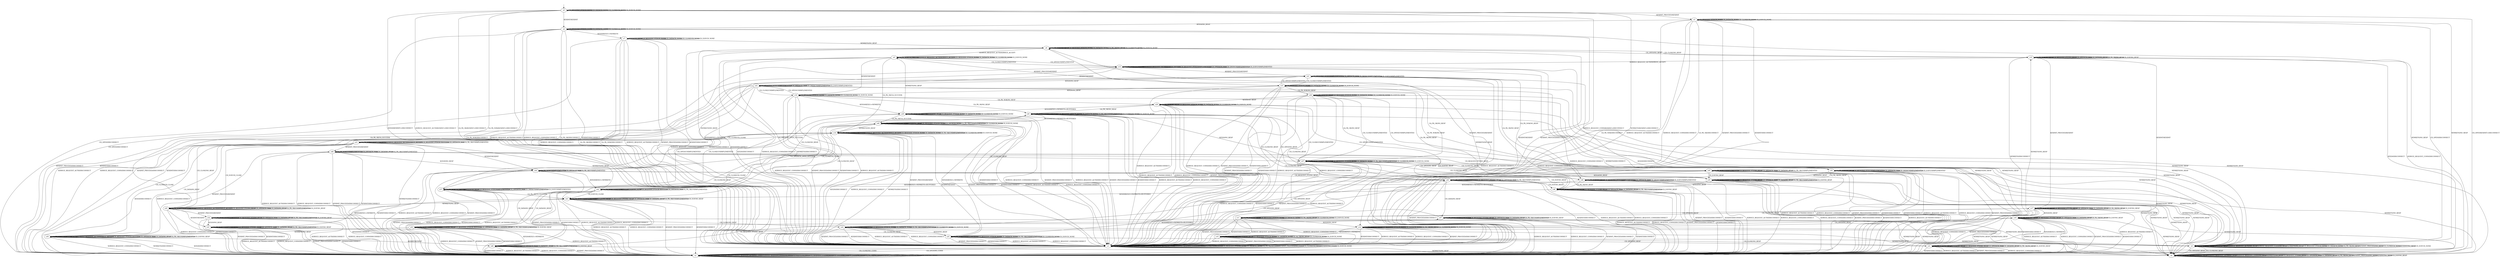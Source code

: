digraph h4 {
s0 [label="s0"];
s1 [label="s1"];
s2 [label="s2"];
s3 [label="s3"];
s4 [label="s4"];
s5 [label="s5"];
s6 [label="s6"];
s7 [label="s7"];
s8 [label="s8"];
s9 [label="s9"];
s10 [label="s10"];
s11 [label="s11"];
s12 [label="s12"];
s13 [label="s13"];
s14 [label="s14"];
s15 [label="s15"];
s16 [label="s16"];
s17 [label="s17"];
s18 [label="s18"];
s19 [label="s19"];
s20 [label="s20"];
s21 [label="s21"];
s22 [label="s22"];
s23 [label="s23"];
s24 [label="s24"];
s25 [label="s25"];
s26 [label="s26"];
s27 [label="s27"];
s28 [label="s28"];
s29 [label="s29"];
s30 [label="s30"];
s31 [label="s31"];
s32 [label="s32"];
s33 [label="s33"];
s34 [label="s34"];
s35 [label="s35"];
s36 [label="s36"];
s37 [label="s37"];
s38 [label="s38"];
s39 [label="s39"];
s40 [label="s40"];
s41 [label="s41"];
s42 [label="s42"];
s43 [label="s43"];
s44 [label="s44"];
s45 [label="s45"];
s46 [label="s46"];
s47 [label="s47"];
s48 [label="s48"];
s49 [label="s49"];
s0 -> s1 [label="UA_PK_NOK/KEXINIT+DISCONNECT"];
s0 -> s1 [label="KEX30/KEXINIT+DISCONNECT"];
s0 -> s1 [label="SERVICE_REQUEST_AUTH/KEXINIT+DISCONNECT"];
s0 -> s1 [label="SERVICE_REQUEST_CONN/KEXINIT+DISCONNECT"];
s0 -> s1 [label="NEWKEYS/KEXINIT+DISCONNECT"];
s0 -> s0 [label="CH_REQUEST_PTY/CH_NONE"];
s0 -> s2 [label="CH_OPEN/KEXINIT+DISCONNECT"];
s0 -> s0 [label="CH_DATA/CH_NONE"];
s0 -> s1 [label="UA_PK_OK/KEXINIT+DISCONNECT"];
s0 -> s3 [label="KEXINIT_PROCEED/KEXINIT"];
s0 -> s0 [label="CH_CLOSE/CH_NONE"];
s0 -> s4 [label="KEXINIT/KEXINIT"];
s0 -> s0 [label="CH_EOF/CH_NONE"];
s1 -> s1 [label="UA_PK_NOK/NO_CONN"];
s1 -> s1 [label="KEX30/NO_CONN"];
s1 -> s1 [label="SERVICE_REQUEST_AUTH/NO_CONN"];
s1 -> s1 [label="SERVICE_REQUEST_CONN/NO_CONN"];
s1 -> s1 [label="NEWKEYS/NO_CONN"];
s1 -> s1 [label="CH_REQUEST_PTY/CH_NONE"];
s1 -> s2 [label="CH_OPEN/NO_CONN"];
s1 -> s1 [label="CH_DATA/CH_NONE"];
s1 -> s1 [label="UA_PK_OK/NO_CONN"];
s1 -> s1 [label="KEXINIT_PROCEED/NO_CONN"];
s1 -> s1 [label="CH_CLOSE/CH_NONE"];
s1 -> s1 [label="KEXINIT/NO_CONN"];
s1 -> s1 [label="CH_EOF/CH_NONE"];
s2 -> s2 [label="UA_PK_NOK/NO_CONN"];
s2 -> s2 [label="KEX30/NO_CONN"];
s2 -> s2 [label="SERVICE_REQUEST_AUTH/NO_CONN"];
s2 -> s2 [label="SERVICE_REQUEST_CONN/NO_CONN"];
s2 -> s2 [label="NEWKEYS/NO_CONN"];
s2 -> s2 [label="CH_REQUEST_PTY/NO_CONN"];
s2 -> s2 [label="CH_OPEN/CH_MAX"];
s2 -> s2 [label="CH_DATA/NO_CONN"];
s2 -> s2 [label="UA_PK_OK/NO_CONN"];
s2 -> s2 [label="KEXINIT_PROCEED/NO_CONN"];
s2 -> s1 [label="CH_CLOSE/NO_CONN"];
s2 -> s2 [label="KEXINIT/NO_CONN"];
s2 -> s2 [label="CH_EOF/NO_CONN"];
s3 -> s1 [label="UA_PK_NOK/DISCONNECT"];
s3 -> s4 [label="KEX30/NO_RESP"];
s3 -> s1 [label="SERVICE_REQUEST_AUTH/DISCONNECT"];
s3 -> s1 [label="SERVICE_REQUEST_CONN/DISCONNECT"];
s3 -> s5 [label="NEWKEYS/NO_RESP"];
s3 -> s3 [label="CH_REQUEST_PTY/CH_NONE"];
s3 -> s2 [label="CH_OPEN/DISCONNECT"];
s3 -> s3 [label="CH_DATA/CH_NONE"];
s3 -> s1 [label="UA_PK_OK/DISCONNECT"];
s3 -> s1 [label="KEXINIT_PROCEED/DISCONNECT"];
s3 -> s3 [label="CH_CLOSE/CH_NONE"];
s3 -> s1 [label="KEXINIT/DISCONNECT"];
s3 -> s3 [label="CH_EOF/CH_NONE"];
s4 -> s1 [label="UA_PK_NOK/DISCONNECT"];
s4 -> s7 [label="KEX30/KEX31+NEWKEYS"];
s4 -> s1 [label="SERVICE_REQUEST_AUTH/DISCONNECT"];
s4 -> s1 [label="SERVICE_REQUEST_CONN/DISCONNECT"];
s4 -> s5 [label="NEWKEYS/NO_RESP"];
s4 -> s4 [label="CH_REQUEST_PTY/CH_NONE"];
s4 -> s2 [label="CH_OPEN/DISCONNECT"];
s4 -> s4 [label="CH_DATA/CH_NONE"];
s4 -> s1 [label="UA_PK_OK/DISCONNECT"];
s4 -> s1 [label="KEXINIT_PROCEED/DISCONNECT"];
s4 -> s4 [label="CH_CLOSE/CH_NONE"];
s4 -> s1 [label="KEXINIT/DISCONNECT"];
s4 -> s4 [label="CH_EOF/CH_NONE"];
s5 -> s5 [label="UA_PK_NOK/NO_RESP"];
s5 -> s5 [label="KEX30/NO_RESP"];
s5 -> s5 [label="SERVICE_REQUEST_AUTH/NO_RESP"];
s5 -> s5 [label="SERVICE_REQUEST_CONN/NO_RESP"];
s5 -> s5 [label="NEWKEYS/NO_RESP"];
s5 -> s5 [label="CH_REQUEST_PTY/CH_NONE"];
s5 -> s6 [label="CH_OPEN/NO_RESP"];
s5 -> s5 [label="CH_DATA/CH_NONE"];
s5 -> s5 [label="UA_PK_OK/NO_RESP"];
s5 -> s5 [label="KEXINIT_PROCEED/NO_RESP"];
s5 -> s5 [label="CH_CLOSE/CH_NONE"];
s5 -> s5 [label="KEXINIT/NO_RESP"];
s5 -> s5 [label="CH_EOF/CH_NONE"];
s6 -> s6 [label="UA_PK_NOK/NO_RESP"];
s6 -> s6 [label="KEX30/NO_RESP"];
s6 -> s6 [label="SERVICE_REQUEST_AUTH/NO_RESP"];
s6 -> s6 [label="SERVICE_REQUEST_CONN/NO_RESP"];
s6 -> s6 [label="NEWKEYS/NO_RESP"];
s6 -> s6 [label="CH_REQUEST_PTY/NO_RESP"];
s6 -> s6 [label="CH_OPEN/CH_MAX"];
s6 -> s6 [label="CH_DATA/NO_RESP"];
s6 -> s6 [label="UA_PK_OK/NO_RESP"];
s6 -> s6 [label="KEXINIT_PROCEED/NO_RESP"];
s6 -> s5 [label="CH_CLOSE/NO_RESP"];
s6 -> s6 [label="KEXINIT/NO_RESP"];
s6 -> s6 [label="CH_EOF/NO_RESP"];
s7 -> s1 [label="UA_PK_NOK/DISCONNECT"];
s7 -> s7 [label="KEX30/NO_RESP"];
s7 -> s1 [label="SERVICE_REQUEST_AUTH/DISCONNECT"];
s7 -> s1 [label="SERVICE_REQUEST_CONN/DISCONNECT"];
s7 -> s8 [label="NEWKEYS/NO_RESP"];
s7 -> s7 [label="CH_REQUEST_PTY/CH_NONE"];
s7 -> s2 [label="CH_OPEN/DISCONNECT"];
s7 -> s7 [label="CH_DATA/CH_NONE"];
s7 -> s1 [label="UA_PK_OK/DISCONNECT"];
s7 -> s1 [label="KEXINIT_PROCEED/DISCONNECT"];
s7 -> s7 [label="CH_CLOSE/CH_NONE"];
s7 -> s1 [label="KEXINIT/DISCONNECT"];
s7 -> s7 [label="CH_EOF/CH_NONE"];
s8 -> s8 [label="UA_PK_NOK/NO_RESP"];
s8 -> s1 [label="KEX30/DISCONNECT"];
s8 -> s9 [label="SERVICE_REQUEST_AUTH/SERVICE_ACCEPT"];
s8 -> s1 [label="SERVICE_REQUEST_CONN/DISCONNECT"];
s8 -> s1 [label="NEWKEYS/DISCONNECT"];
s8 -> s8 [label="CH_REQUEST_PTY/CH_NONE"];
s8 -> s10 [label="CH_OPEN/NO_RESP"];
s8 -> s8 [label="CH_DATA/CH_NONE"];
s8 -> s8 [label="UA_PK_OK/NO_RESP"];
s8 -> s11 [label="KEXINIT_PROCEED/KEXINIT"];
s8 -> s8 [label="CH_CLOSE/CH_NONE"];
s8 -> s12 [label="KEXINIT/KEXINIT"];
s8 -> s8 [label="CH_EOF/CH_NONE"];
s9 -> s9 [label="UA_PK_NOK/UA_FAILURE"];
s9 -> s1 [label="KEX30/DISCONNECT"];
s9 -> s9 [label="SERVICE_REQUEST_AUTH/SERVICE_ACCEPT"];
s9 -> s1 [label="SERVICE_REQUEST_CONN/DISCONNECT"];
s9 -> s1 [label="NEWKEYS/DISCONNECT"];
s9 -> s9 [label="CH_REQUEST_PTY/CH_NONE"];
s9 -> s13 [label="CH_OPEN/UNIMPLEMENTED"];
s9 -> s9 [label="CH_DATA/CH_NONE"];
s9 -> s14 [label="UA_PK_OK/UA_SUCCESS"];
s9 -> s15 [label="KEXINIT_PROCEED/KEXINIT"];
s9 -> s9 [label="CH_CLOSE/CH_NONE"];
s9 -> s16 [label="KEXINIT/KEXINIT"];
s9 -> s9 [label="CH_EOF/CH_NONE"];
s10 -> s10 [label="UA_PK_NOK/NO_RESP"];
s10 -> s2 [label="KEX30/DISCONNECT"];
s10 -> s13 [label="SERVICE_REQUEST_AUTH/SERVICE_ACCEPT"];
s10 -> s2 [label="SERVICE_REQUEST_CONN/DISCONNECT"];
s10 -> s2 [label="NEWKEYS/DISCONNECT"];
s10 -> s10 [label="CH_REQUEST_PTY/NO_RESP"];
s10 -> s10 [label="CH_OPEN/CH_MAX"];
s10 -> s10 [label="CH_DATA/NO_RESP"];
s10 -> s10 [label="UA_PK_OK/NO_RESP"];
s10 -> s17 [label="KEXINIT_PROCEED/KEXINIT"];
s10 -> s8 [label="CH_CLOSE/NO_RESP"];
s10 -> s18 [label="KEXINIT/KEXINIT"];
s10 -> s10 [label="CH_EOF/NO_RESP"];
s11 -> s11 [label="UA_PK_NOK/NO_RESP"];
s11 -> s12 [label="KEX30/NO_RESP"];
s11 -> s1 [label="SERVICE_REQUEST_AUTH/DISCONNECT"];
s11 -> s1 [label="SERVICE_REQUEST_CONN/DISCONNECT"];
s11 -> s5 [label="NEWKEYS/NO_RESP"];
s11 -> s11 [label="CH_REQUEST_PTY/CH_NONE"];
s11 -> s17 [label="CH_OPEN/NO_RESP"];
s11 -> s11 [label="CH_DATA/CH_NONE"];
s11 -> s11 [label="UA_PK_OK/NO_RESP"];
s11 -> s1 [label="KEXINIT_PROCEED/DISCONNECT"];
s11 -> s11 [label="CH_CLOSE/CH_NONE"];
s11 -> s1 [label="KEXINIT/DISCONNECT"];
s11 -> s11 [label="CH_EOF/CH_NONE"];
s12 -> s12 [label="UA_PK_NOK/NO_RESP"];
s12 -> s19 [label="KEX30/KEX31+NEWKEYS"];
s12 -> s1 [label="SERVICE_REQUEST_AUTH/DISCONNECT"];
s12 -> s1 [label="SERVICE_REQUEST_CONN/DISCONNECT"];
s12 -> s5 [label="NEWKEYS/NO_RESP"];
s12 -> s12 [label="CH_REQUEST_PTY/CH_NONE"];
s12 -> s18 [label="CH_OPEN/NO_RESP"];
s12 -> s12 [label="CH_DATA/CH_NONE"];
s12 -> s12 [label="UA_PK_OK/NO_RESP"];
s12 -> s1 [label="KEXINIT_PROCEED/DISCONNECT"];
s12 -> s12 [label="CH_CLOSE/CH_NONE"];
s12 -> s1 [label="KEXINIT/DISCONNECT"];
s12 -> s12 [label="CH_EOF/CH_NONE"];
s13 -> s13 [label="UA_PK_NOK/UA_FAILURE"];
s13 -> s2 [label="KEX30/DISCONNECT"];
s13 -> s13 [label="SERVICE_REQUEST_AUTH/SERVICE_ACCEPT"];
s13 -> s2 [label="SERVICE_REQUEST_CONN/DISCONNECT"];
s13 -> s2 [label="NEWKEYS/DISCONNECT"];
s13 -> s13 [label="CH_REQUEST_PTY/UNIMPLEMENTED"];
s13 -> s13 [label="CH_OPEN/CH_MAX"];
s13 -> s13 [label="CH_DATA/UNIMPLEMENTED"];
s13 -> s20 [label="UA_PK_OK/UA_SUCCESS"];
s13 -> s21 [label="KEXINIT_PROCEED/KEXINIT"];
s13 -> s9 [label="CH_CLOSE/UNIMPLEMENTED"];
s13 -> s22 [label="KEXINIT/KEXINIT"];
s13 -> s13 [label="CH_EOF/UNIMPLEMENTED"];
s14 -> s14 [label="UA_PK_NOK/UNIMPLEMENTED"];
s14 -> s1 [label="KEX30/DISCONNECT"];
s14 -> s14 [label="SERVICE_REQUEST_AUTH/SERVICE_ACCEPT"];
s14 -> s1 [label="SERVICE_REQUEST_CONN/DISCONNECT"];
s14 -> s1 [label="NEWKEYS/DISCONNECT"];
s14 -> s14 [label="CH_REQUEST_PTY/CH_NONE"];
s14 -> s23 [label="CH_OPEN/CH_OPEN_SUCCESS"];
s14 -> s14 [label="CH_DATA/CH_NONE"];
s14 -> s14 [label="UA_PK_OK/UNIMPLEMENTED"];
s14 -> s24 [label="KEXINIT_PROCEED/KEXINIT"];
s14 -> s14 [label="CH_CLOSE/CH_NONE"];
s14 -> s25 [label="KEXINIT/KEXINIT"];
s14 -> s14 [label="CH_EOF/CH_NONE"];
s15 -> s26 [label="UA_PK_NOK/NO_RESP"];
s15 -> s16 [label="KEX30/NO_RESP"];
s15 -> s1 [label="SERVICE_REQUEST_AUTH/DISCONNECT"];
s15 -> s1 [label="SERVICE_REQUEST_CONN/DISCONNECT"];
s15 -> s5 [label="NEWKEYS/NO_RESP"];
s15 -> s15 [label="CH_REQUEST_PTY/CH_NONE"];
s15 -> s21 [label="CH_OPEN/UNIMPLEMENTED"];
s15 -> s15 [label="CH_DATA/CH_NONE"];
s15 -> s27 [label="UA_PK_OK/NO_RESP"];
s15 -> s1 [label="KEXINIT_PROCEED/DISCONNECT"];
s15 -> s15 [label="CH_CLOSE/CH_NONE"];
s15 -> s1 [label="KEXINIT/DISCONNECT"];
s15 -> s15 [label="CH_EOF/CH_NONE"];
s16 -> s28 [label="UA_PK_NOK/NO_RESP"];
s16 -> s29 [label="KEX30/KEX31+NEWKEYS"];
s16 -> s1 [label="SERVICE_REQUEST_AUTH/DISCONNECT"];
s16 -> s1 [label="SERVICE_REQUEST_CONN/DISCONNECT"];
s16 -> s5 [label="NEWKEYS/NO_RESP"];
s16 -> s16 [label="CH_REQUEST_PTY/CH_NONE"];
s16 -> s22 [label="CH_OPEN/UNIMPLEMENTED"];
s16 -> s16 [label="CH_DATA/CH_NONE"];
s16 -> s30 [label="UA_PK_OK/NO_RESP"];
s16 -> s1 [label="KEXINIT_PROCEED/DISCONNECT"];
s16 -> s16 [label="CH_CLOSE/CH_NONE"];
s16 -> s1 [label="KEXINIT/DISCONNECT"];
s16 -> s16 [label="CH_EOF/CH_NONE"];
s17 -> s17 [label="UA_PK_NOK/NO_RESP"];
s17 -> s18 [label="KEX30/NO_RESP"];
s17 -> s2 [label="SERVICE_REQUEST_AUTH/DISCONNECT"];
s17 -> s2 [label="SERVICE_REQUEST_CONN/DISCONNECT"];
s17 -> s6 [label="NEWKEYS/NO_RESP"];
s17 -> s17 [label="CH_REQUEST_PTY/NO_RESP"];
s17 -> s17 [label="CH_OPEN/CH_MAX"];
s17 -> s17 [label="CH_DATA/NO_RESP"];
s17 -> s17 [label="UA_PK_OK/NO_RESP"];
s17 -> s2 [label="KEXINIT_PROCEED/DISCONNECT"];
s17 -> s11 [label="CH_CLOSE/NO_RESP"];
s17 -> s2 [label="KEXINIT/DISCONNECT"];
s17 -> s17 [label="CH_EOF/NO_RESP"];
s18 -> s18 [label="UA_PK_NOK/NO_RESP"];
s18 -> s31 [label="KEX30/KEX31+NEWKEYS"];
s18 -> s2 [label="SERVICE_REQUEST_AUTH/DISCONNECT"];
s18 -> s2 [label="SERVICE_REQUEST_CONN/DISCONNECT"];
s18 -> s6 [label="NEWKEYS/NO_RESP"];
s18 -> s18 [label="CH_REQUEST_PTY/NO_RESP"];
s18 -> s18 [label="CH_OPEN/CH_MAX"];
s18 -> s18 [label="CH_DATA/NO_RESP"];
s18 -> s18 [label="UA_PK_OK/NO_RESP"];
s18 -> s2 [label="KEXINIT_PROCEED/DISCONNECT"];
s18 -> s12 [label="CH_CLOSE/NO_RESP"];
s18 -> s2 [label="KEXINIT/DISCONNECT"];
s18 -> s18 [label="CH_EOF/NO_RESP"];
s19 -> s19 [label="UA_PK_NOK/NO_RESP"];
s19 -> s19 [label="KEX30/NO_RESP"];
s19 -> s1 [label="SERVICE_REQUEST_AUTH/DISCONNECT"];
s19 -> s1 [label="SERVICE_REQUEST_CONN/DISCONNECT"];
s19 -> s8 [label="NEWKEYS/NO_RESP"];
s19 -> s19 [label="CH_REQUEST_PTY/CH_NONE"];
s19 -> s31 [label="CH_OPEN/NO_RESP"];
s19 -> s19 [label="CH_DATA/CH_NONE"];
s19 -> s19 [label="UA_PK_OK/NO_RESP"];
s19 -> s1 [label="KEXINIT_PROCEED/DISCONNECT"];
s19 -> s19 [label="CH_CLOSE/CH_NONE"];
s19 -> s1 [label="KEXINIT/DISCONNECT"];
s19 -> s19 [label="CH_EOF/CH_NONE"];
s20 -> s20 [label="UA_PK_NOK/UNIMPLEMENTED"];
s20 -> s2 [label="KEX30/DISCONNECT"];
s20 -> s20 [label="SERVICE_REQUEST_AUTH/SERVICE_ACCEPT"];
s20 -> s2 [label="SERVICE_REQUEST_CONN/DISCONNECT"];
s20 -> s2 [label="NEWKEYS/DISCONNECT"];
s20 -> s20 [label="CH_REQUEST_PTY/NO_RESP"];
s20 -> s20 [label="CH_OPEN/CH_MAX"];
s20 -> s20 [label="CH_DATA/NO_RESP"];
s20 -> s20 [label="UA_PK_OK/UNIMPLEMENTED"];
s20 -> s32 [label="KEXINIT_PROCEED/KEXINIT"];
s20 -> s14 [label="CH_CLOSE/NO_RESP"];
s20 -> s33 [label="KEXINIT/KEXINIT"];
s20 -> s20 [label="CH_EOF/NO_RESP"];
s21 -> s34 [label="UA_PK_NOK/NO_RESP"];
s21 -> s22 [label="KEX30/NO_RESP"];
s21 -> s2 [label="SERVICE_REQUEST_AUTH/DISCONNECT"];
s21 -> s2 [label="SERVICE_REQUEST_CONN/DISCONNECT"];
s21 -> s6 [label="NEWKEYS/NO_RESP"];
s21 -> s21 [label="CH_REQUEST_PTY/UNIMPLEMENTED"];
s21 -> s21 [label="CH_OPEN/CH_MAX"];
s21 -> s21 [label="CH_DATA/UNIMPLEMENTED"];
s21 -> s35 [label="UA_PK_OK/NO_RESP"];
s21 -> s2 [label="KEXINIT_PROCEED/DISCONNECT"];
s21 -> s15 [label="CH_CLOSE/UNIMPLEMENTED"];
s21 -> s2 [label="KEXINIT/DISCONNECT"];
s21 -> s21 [label="CH_EOF/UNIMPLEMENTED"];
s22 -> s36 [label="UA_PK_NOK/NO_RESP"];
s22 -> s37 [label="KEX30/KEX31+NEWKEYS"];
s22 -> s2 [label="SERVICE_REQUEST_AUTH/DISCONNECT"];
s22 -> s2 [label="SERVICE_REQUEST_CONN/DISCONNECT"];
s22 -> s6 [label="NEWKEYS/NO_RESP"];
s22 -> s22 [label="CH_REQUEST_PTY/UNIMPLEMENTED"];
s22 -> s22 [label="CH_OPEN/CH_MAX"];
s22 -> s22 [label="CH_DATA/UNIMPLEMENTED"];
s22 -> s38 [label="UA_PK_OK/NO_RESP"];
s22 -> s2 [label="KEXINIT_PROCEED/DISCONNECT"];
s22 -> s16 [label="CH_CLOSE/UNIMPLEMENTED"];
s22 -> s2 [label="KEXINIT/DISCONNECT"];
s22 -> s22 [label="CH_EOF/UNIMPLEMENTED"];
s23 -> s23 [label="UA_PK_NOK/UNIMPLEMENTED"];
s23 -> s2 [label="KEX30/DISCONNECT"];
s23 -> s23 [label="SERVICE_REQUEST_AUTH/SERVICE_ACCEPT"];
s23 -> s2 [label="SERVICE_REQUEST_CONN/DISCONNECT"];
s23 -> s2 [label="NEWKEYS/DISCONNECT"];
s23 -> s23 [label="CH_REQUEST_PTY/CH_SUCCESS"];
s23 -> s23 [label="CH_OPEN/CH_MAX"];
s23 -> s39 [label="CH_DATA/NO_RESP"];
s23 -> s23 [label="UA_PK_OK/UNIMPLEMENTED"];
s23 -> s48 [label="KEXINIT_PROCEED/KEXINIT"];
s23 -> s14 [label="CH_CLOSE/CH_CLOSE"];
s23 -> s44 [label="KEXINIT/KEXINIT"];
s23 -> s20 [label="CH_EOF/CH_CLOSE"];
s24 -> s24 [label="UA_PK_NOK/UNIMPLEMENTED"];
s24 -> s25 [label="KEX30/NO_RESP"];
s24 -> s1 [label="SERVICE_REQUEST_AUTH/DISCONNECT"];
s24 -> s1 [label="SERVICE_REQUEST_CONN/DISCONNECT"];
s24 -> s5 [label="NEWKEYS/NO_RESP"];
s24 -> s24 [label="CH_REQUEST_PTY/CH_NONE"];
s24 -> s49 [label="CH_OPEN/NO_RESP"];
s24 -> s24 [label="CH_DATA/CH_NONE"];
s24 -> s24 [label="UA_PK_OK/UNIMPLEMENTED"];
s24 -> s1 [label="KEXINIT_PROCEED/DISCONNECT"];
s24 -> s24 [label="CH_CLOSE/CH_NONE"];
s24 -> s1 [label="KEXINIT/DISCONNECT"];
s24 -> s24 [label="CH_EOF/CH_NONE"];
s25 -> s25 [label="UA_PK_NOK/UNIMPLEMENTED"];
s25 -> s40 [label="KEX30/KEX31+NEWKEYS"];
s25 -> s1 [label="SERVICE_REQUEST_AUTH/DISCONNECT"];
s25 -> s1 [label="SERVICE_REQUEST_CONN/DISCONNECT"];
s25 -> s5 [label="NEWKEYS/NO_RESP"];
s25 -> s25 [label="CH_REQUEST_PTY/CH_NONE"];
s25 -> s45 [label="CH_OPEN/NO_RESP"];
s25 -> s25 [label="CH_DATA/CH_NONE"];
s25 -> s25 [label="UA_PK_OK/UNIMPLEMENTED"];
s25 -> s1 [label="KEXINIT_PROCEED/DISCONNECT"];
s25 -> s25 [label="CH_CLOSE/CH_NONE"];
s25 -> s1 [label="KEXINIT/DISCONNECT"];
s25 -> s25 [label="CH_EOF/CH_NONE"];
s26 -> s26 [label="UA_PK_NOK/NO_RESP"];
s26 -> s28 [label="KEX30/NO_RESP"];
s26 -> s1 [label="SERVICE_REQUEST_AUTH/DISCONNECT"];
s26 -> s1 [label="SERVICE_REQUEST_CONN/DISCONNECT"];
s26 -> s5 [label="NEWKEYS/NO_RESP"];
s26 -> s26 [label="CH_REQUEST_PTY/CH_NONE"];
s26 -> s34 [label="CH_OPEN/UNIMPLEMENTED"];
s26 -> s26 [label="CH_DATA/CH_NONE"];
s26 -> s27 [label="UA_PK_OK/NO_RESP"];
s26 -> s1 [label="KEXINIT_PROCEED/DISCONNECT"];
s26 -> s26 [label="CH_CLOSE/CH_NONE"];
s26 -> s1 [label="KEXINIT/DISCONNECT"];
s26 -> s26 [label="CH_EOF/CH_NONE"];
s27 -> s27 [label="UA_PK_NOK/UNIMPLEMENTED"];
s27 -> s30 [label="KEX30/NO_RESP"];
s27 -> s1 [label="SERVICE_REQUEST_AUTH/DISCONNECT"];
s27 -> s1 [label="SERVICE_REQUEST_CONN/DISCONNECT"];
s27 -> s5 [label="NEWKEYS/NO_RESP"];
s27 -> s27 [label="CH_REQUEST_PTY/CH_NONE"];
s27 -> s49 [label="CH_OPEN/NO_RESP"];
s27 -> s27 [label="CH_DATA/CH_NONE"];
s27 -> s27 [label="UA_PK_OK/UNIMPLEMENTED"];
s27 -> s1 [label="KEXINIT_PROCEED/DISCONNECT"];
s27 -> s27 [label="CH_CLOSE/CH_NONE"];
s27 -> s1 [label="KEXINIT/DISCONNECT"];
s27 -> s27 [label="CH_EOF/CH_NONE"];
s28 -> s28 [label="UA_PK_NOK/NO_RESP"];
s28 -> s29 [label="KEX30/KEX31+NEWKEYS+BUFFERED"];
s28 -> s1 [label="SERVICE_REQUEST_AUTH/DISCONNECT"];
s28 -> s1 [label="SERVICE_REQUEST_CONN/DISCONNECT"];
s28 -> s5 [label="NEWKEYS/NO_RESP"];
s28 -> s28 [label="CH_REQUEST_PTY/CH_NONE"];
s28 -> s36 [label="CH_OPEN/UNIMPLEMENTED"];
s28 -> s28 [label="CH_DATA/CH_NONE"];
s28 -> s30 [label="UA_PK_OK/NO_RESP"];
s28 -> s1 [label="KEXINIT_PROCEED/DISCONNECT"];
s28 -> s28 [label="CH_CLOSE/CH_NONE"];
s28 -> s1 [label="KEXINIT/DISCONNECT"];
s28 -> s28 [label="CH_EOF/CH_NONE"];
s29 -> s29 [label="UA_PK_NOK/UA_FAILURE"];
s29 -> s29 [label="KEX30/NO_RESP"];
s29 -> s1 [label="SERVICE_REQUEST_AUTH/DISCONNECT"];
s29 -> s1 [label="SERVICE_REQUEST_CONN/DISCONNECT"];
s29 -> s9 [label="NEWKEYS/NO_RESP"];
s29 -> s29 [label="CH_REQUEST_PTY/CH_NONE"];
s29 -> s37 [label="CH_OPEN/UNIMPLEMENTED"];
s29 -> s29 [label="CH_DATA/CH_NONE"];
s29 -> s40 [label="UA_PK_OK/UA_SUCCESS"];
s29 -> s1 [label="KEXINIT_PROCEED/DISCONNECT"];
s29 -> s29 [label="CH_CLOSE/CH_NONE"];
s29 -> s1 [label="KEXINIT/DISCONNECT"];
s29 -> s29 [label="CH_EOF/CH_NONE"];
s30 -> s30 [label="UA_PK_NOK/UNIMPLEMENTED"];
s30 -> s40 [label="KEX30/KEX31+NEWKEYS+BUFFERED"];
s30 -> s1 [label="SERVICE_REQUEST_AUTH/DISCONNECT"];
s30 -> s1 [label="SERVICE_REQUEST_CONN/DISCONNECT"];
s30 -> s5 [label="NEWKEYS/NO_RESP"];
s30 -> s30 [label="CH_REQUEST_PTY/CH_NONE"];
s30 -> s45 [label="CH_OPEN/NO_RESP"];
s30 -> s30 [label="CH_DATA/CH_NONE"];
s30 -> s30 [label="UA_PK_OK/UNIMPLEMENTED"];
s30 -> s1 [label="KEXINIT_PROCEED/DISCONNECT"];
s30 -> s30 [label="CH_CLOSE/CH_NONE"];
s30 -> s1 [label="KEXINIT/DISCONNECT"];
s30 -> s30 [label="CH_EOF/CH_NONE"];
s31 -> s31 [label="UA_PK_NOK/NO_RESP"];
s31 -> s31 [label="KEX30/NO_RESP"];
s31 -> s2 [label="SERVICE_REQUEST_AUTH/DISCONNECT"];
s31 -> s2 [label="SERVICE_REQUEST_CONN/DISCONNECT"];
s31 -> s10 [label="NEWKEYS/NO_RESP"];
s31 -> s31 [label="CH_REQUEST_PTY/NO_RESP"];
s31 -> s31 [label="CH_OPEN/CH_MAX"];
s31 -> s31 [label="CH_DATA/NO_RESP"];
s31 -> s31 [label="UA_PK_OK/NO_RESP"];
s31 -> s2 [label="KEXINIT_PROCEED/DISCONNECT"];
s31 -> s19 [label="CH_CLOSE/NO_RESP"];
s31 -> s2 [label="KEXINIT/DISCONNECT"];
s31 -> s31 [label="CH_EOF/NO_RESP"];
s32 -> s32 [label="UA_PK_NOK/UNIMPLEMENTED"];
s32 -> s33 [label="KEX30/NO_RESP"];
s32 -> s2 [label="SERVICE_REQUEST_AUTH/DISCONNECT"];
s32 -> s2 [label="SERVICE_REQUEST_CONN/DISCONNECT"];
s32 -> s6 [label="NEWKEYS/NO_RESP"];
s32 -> s32 [label="CH_REQUEST_PTY/NO_RESP"];
s32 -> s32 [label="CH_OPEN/CH_MAX"];
s32 -> s32 [label="CH_DATA/NO_RESP"];
s32 -> s32 [label="UA_PK_OK/UNIMPLEMENTED"];
s32 -> s2 [label="KEXINIT_PROCEED/DISCONNECT"];
s32 -> s24 [label="CH_CLOSE/NO_RESP"];
s32 -> s2 [label="KEXINIT/DISCONNECT"];
s32 -> s32 [label="CH_EOF/NO_RESP"];
s33 -> s33 [label="UA_PK_NOK/UNIMPLEMENTED"];
s33 -> s41 [label="KEX30/KEX31+NEWKEYS"];
s33 -> s2 [label="SERVICE_REQUEST_AUTH/DISCONNECT"];
s33 -> s2 [label="SERVICE_REQUEST_CONN/DISCONNECT"];
s33 -> s6 [label="NEWKEYS/NO_RESP"];
s33 -> s33 [label="CH_REQUEST_PTY/NO_RESP"];
s33 -> s33 [label="CH_OPEN/CH_MAX"];
s33 -> s33 [label="CH_DATA/NO_RESP"];
s33 -> s33 [label="UA_PK_OK/UNIMPLEMENTED"];
s33 -> s2 [label="KEXINIT_PROCEED/DISCONNECT"];
s33 -> s25 [label="CH_CLOSE/NO_RESP"];
s33 -> s2 [label="KEXINIT/DISCONNECT"];
s33 -> s33 [label="CH_EOF/NO_RESP"];
s34 -> s34 [label="UA_PK_NOK/NO_RESP"];
s34 -> s36 [label="KEX30/NO_RESP"];
s34 -> s2 [label="SERVICE_REQUEST_AUTH/DISCONNECT"];
s34 -> s2 [label="SERVICE_REQUEST_CONN/DISCONNECT"];
s34 -> s6 [label="NEWKEYS/NO_RESP"];
s34 -> s34 [label="CH_REQUEST_PTY/UNIMPLEMENTED"];
s34 -> s34 [label="CH_OPEN/CH_MAX"];
s34 -> s34 [label="CH_DATA/UNIMPLEMENTED"];
s34 -> s35 [label="UA_PK_OK/NO_RESP"];
s34 -> s2 [label="KEXINIT_PROCEED/DISCONNECT"];
s34 -> s26 [label="CH_CLOSE/UNIMPLEMENTED"];
s34 -> s2 [label="KEXINIT/DISCONNECT"];
s34 -> s34 [label="CH_EOF/UNIMPLEMENTED"];
s35 -> s35 [label="UA_PK_NOK/UNIMPLEMENTED"];
s35 -> s38 [label="KEX30/NO_RESP"];
s35 -> s2 [label="SERVICE_REQUEST_AUTH/DISCONNECT"];
s35 -> s2 [label="SERVICE_REQUEST_CONN/DISCONNECT"];
s35 -> s6 [label="NEWKEYS/NO_RESP"];
s35 -> s35 [label="CH_REQUEST_PTY/NO_RESP"];
s35 -> s35 [label="CH_OPEN/CH_MAX"];
s35 -> s35 [label="CH_DATA/NO_RESP"];
s35 -> s35 [label="UA_PK_OK/UNIMPLEMENTED"];
s35 -> s2 [label="KEXINIT_PROCEED/DISCONNECT"];
s35 -> s27 [label="CH_CLOSE/NO_RESP"];
s35 -> s2 [label="KEXINIT/DISCONNECT"];
s35 -> s35 [label="CH_EOF/NO_RESP"];
s36 -> s36 [label="UA_PK_NOK/NO_RESP"];
s36 -> s37 [label="KEX30/KEX31+NEWKEYS+BUFFERED"];
s36 -> s2 [label="SERVICE_REQUEST_AUTH/DISCONNECT"];
s36 -> s2 [label="SERVICE_REQUEST_CONN/DISCONNECT"];
s36 -> s6 [label="NEWKEYS/NO_RESP"];
s36 -> s36 [label="CH_REQUEST_PTY/UNIMPLEMENTED"];
s36 -> s36 [label="CH_OPEN/CH_MAX"];
s36 -> s36 [label="CH_DATA/UNIMPLEMENTED"];
s36 -> s38 [label="UA_PK_OK/NO_RESP"];
s36 -> s2 [label="KEXINIT_PROCEED/DISCONNECT"];
s36 -> s28 [label="CH_CLOSE/UNIMPLEMENTED"];
s36 -> s2 [label="KEXINIT/DISCONNECT"];
s36 -> s36 [label="CH_EOF/UNIMPLEMENTED"];
s37 -> s37 [label="UA_PK_NOK/UA_FAILURE"];
s37 -> s37 [label="KEX30/NO_RESP"];
s37 -> s2 [label="SERVICE_REQUEST_AUTH/DISCONNECT"];
s37 -> s2 [label="SERVICE_REQUEST_CONN/DISCONNECT"];
s37 -> s13 [label="NEWKEYS/NO_RESP"];
s37 -> s37 [label="CH_REQUEST_PTY/UNIMPLEMENTED"];
s37 -> s37 [label="CH_OPEN/CH_MAX"];
s37 -> s37 [label="CH_DATA/UNIMPLEMENTED"];
s37 -> s41 [label="UA_PK_OK/UA_SUCCESS"];
s37 -> s2 [label="KEXINIT_PROCEED/DISCONNECT"];
s37 -> s29 [label="CH_CLOSE/UNIMPLEMENTED"];
s37 -> s2 [label="KEXINIT/DISCONNECT"];
s37 -> s37 [label="CH_EOF/UNIMPLEMENTED"];
s38 -> s38 [label="UA_PK_NOK/UNIMPLEMENTED"];
s38 -> s41 [label="KEX30/KEX31+NEWKEYS+BUFFERED"];
s38 -> s2 [label="SERVICE_REQUEST_AUTH/DISCONNECT"];
s38 -> s2 [label="SERVICE_REQUEST_CONN/DISCONNECT"];
s38 -> s6 [label="NEWKEYS/NO_RESP"];
s38 -> s38 [label="CH_REQUEST_PTY/NO_RESP"];
s38 -> s38 [label="CH_OPEN/CH_MAX"];
s38 -> s38 [label="CH_DATA/NO_RESP"];
s38 -> s38 [label="UA_PK_OK/UNIMPLEMENTED"];
s38 -> s2 [label="KEXINIT_PROCEED/DISCONNECT"];
s38 -> s30 [label="CH_CLOSE/NO_RESP"];
s38 -> s2 [label="KEXINIT/DISCONNECT"];
s38 -> s38 [label="CH_EOF/NO_RESP"];
s39 -> s39 [label="UA_PK_NOK/UNIMPLEMENTED"];
s39 -> s2 [label="KEX30/DISCONNECT"];
s39 -> s39 [label="SERVICE_REQUEST_AUTH/SERVICE_ACCEPT"];
s39 -> s2 [label="SERVICE_REQUEST_CONN/DISCONNECT"];
s39 -> s2 [label="NEWKEYS/DISCONNECT"];
s39 -> s39 [label="CH_REQUEST_PTY/CH_SUCCESS"];
s39 -> s39 [label="CH_OPEN/CH_MAX"];
s39 -> s39 [label="CH_DATA/NO_RESP"];
s39 -> s39 [label="UA_PK_OK/UNIMPLEMENTED"];
s39 -> s48 [label="KEXINIT_PROCEED/KEXINIT"];
s39 -> s14 [label="CH_CLOSE/CH_CLOSE"];
s39 -> s46 [label="KEXINIT/KEXINIT"];
s39 -> s39 [label="CH_EOF/NO_RESP"];
s40 -> s40 [label="UA_PK_NOK/UNIMPLEMENTED"];
s40 -> s40 [label="KEX30/NO_RESP"];
s40 -> s1 [label="SERVICE_REQUEST_AUTH/DISCONNECT"];
s40 -> s1 [label="SERVICE_REQUEST_CONN/DISCONNECT"];
s40 -> s14 [label="NEWKEYS/NO_RESP"];
s40 -> s40 [label="CH_REQUEST_PTY/CH_NONE"];
s40 -> s42 [label="CH_OPEN/CH_OPEN_SUCCESS"];
s40 -> s40 [label="CH_DATA/CH_NONE"];
s40 -> s40 [label="UA_PK_OK/UNIMPLEMENTED"];
s40 -> s1 [label="KEXINIT_PROCEED/DISCONNECT"];
s40 -> s40 [label="CH_CLOSE/CH_NONE"];
s40 -> s1 [label="KEXINIT/DISCONNECT"];
s40 -> s40 [label="CH_EOF/CH_NONE"];
s41 -> s41 [label="UA_PK_NOK/UNIMPLEMENTED"];
s41 -> s41 [label="KEX30/NO_RESP"];
s41 -> s2 [label="SERVICE_REQUEST_AUTH/DISCONNECT"];
s41 -> s2 [label="SERVICE_REQUEST_CONN/DISCONNECT"];
s41 -> s20 [label="NEWKEYS/NO_RESP"];
s41 -> s41 [label="CH_REQUEST_PTY/NO_RESP"];
s41 -> s41 [label="CH_OPEN/CH_MAX"];
s41 -> s41 [label="CH_DATA/NO_RESP"];
s41 -> s41 [label="UA_PK_OK/UNIMPLEMENTED"];
s41 -> s2 [label="KEXINIT_PROCEED/DISCONNECT"];
s41 -> s40 [label="CH_CLOSE/NO_RESP"];
s41 -> s2 [label="KEXINIT/DISCONNECT"];
s41 -> s41 [label="CH_EOF/NO_RESP"];
s42 -> s42 [label="UA_PK_NOK/UNIMPLEMENTED"];
s42 -> s42 [label="KEX30/NO_RESP"];
s42 -> s2 [label="SERVICE_REQUEST_AUTH/DISCONNECT"];
s42 -> s2 [label="SERVICE_REQUEST_CONN/DISCONNECT"];
s42 -> s23 [label="NEWKEYS/NO_RESP"];
s42 -> s42 [label="CH_REQUEST_PTY/CH_SUCCESS"];
s42 -> s42 [label="CH_OPEN/CH_MAX"];
s42 -> s43 [label="CH_DATA/NO_RESP"];
s42 -> s42 [label="UA_PK_OK/UNIMPLEMENTED"];
s42 -> s2 [label="KEXINIT_PROCEED/DISCONNECT"];
s42 -> s40 [label="CH_CLOSE/CH_CLOSE"];
s42 -> s2 [label="KEXINIT/DISCONNECT"];
s42 -> s41 [label="CH_EOF/CH_CLOSE"];
s43 -> s43 [label="UA_PK_NOK/UNIMPLEMENTED"];
s43 -> s43 [label="KEX30/NO_RESP"];
s43 -> s2 [label="SERVICE_REQUEST_AUTH/DISCONNECT"];
s43 -> s2 [label="SERVICE_REQUEST_CONN/DISCONNECT"];
s43 -> s39 [label="NEWKEYS/NO_RESP"];
s43 -> s43 [label="CH_REQUEST_PTY/CH_SUCCESS"];
s43 -> s43 [label="CH_OPEN/CH_MAX"];
s43 -> s43 [label="CH_DATA/NO_RESP"];
s43 -> s43 [label="UA_PK_OK/UNIMPLEMENTED"];
s43 -> s2 [label="KEXINIT_PROCEED/DISCONNECT"];
s43 -> s40 [label="CH_CLOSE/CH_CLOSE"];
s43 -> s2 [label="KEXINIT/DISCONNECT"];
s43 -> s43 [label="CH_EOF/NO_RESP"];
s44 -> s44 [label="UA_PK_NOK/UNIMPLEMENTED"];
s44 -> s42 [label="KEX30/KEX31+NEWKEYS"];
s44 -> s2 [label="SERVICE_REQUEST_AUTH/DISCONNECT"];
s44 -> s2 [label="SERVICE_REQUEST_CONN/DISCONNECT"];
s44 -> s6 [label="NEWKEYS/NO_RESP"];
s44 -> s45 [label="CH_REQUEST_PTY/NO_RESP"];
s44 -> s44 [label="CH_OPEN/CH_MAX"];
s44 -> s46 [label="CH_DATA/NO_RESP"];
s44 -> s44 [label="UA_PK_OK/UNIMPLEMENTED"];
s44 -> s2 [label="KEXINIT_PROCEED/DISCONNECT"];
s44 -> s30 [label="CH_CLOSE/NO_RESP"];
s44 -> s2 [label="KEXINIT/DISCONNECT"];
s44 -> s38 [label="CH_EOF/NO_RESP"];
s45 -> s45 [label="UA_PK_NOK/UNIMPLEMENTED"];
s45 -> s42 [label="KEX30/KEX31+NEWKEYS+BUFFERED"];
s45 -> s2 [label="SERVICE_REQUEST_AUTH/DISCONNECT"];
s45 -> s2 [label="SERVICE_REQUEST_CONN/DISCONNECT"];
s45 -> s6 [label="NEWKEYS/NO_RESP"];
s45 -> s45 [label="CH_REQUEST_PTY/NO_RESP"];
s45 -> s45 [label="CH_OPEN/CH_MAX"];
s45 -> s47 [label="CH_DATA/NO_RESP"];
s45 -> s45 [label="UA_PK_OK/UNIMPLEMENTED"];
s45 -> s2 [label="KEXINIT_PROCEED/DISCONNECT"];
s45 -> s30 [label="CH_CLOSE/NO_RESP"];
s45 -> s2 [label="KEXINIT/DISCONNECT"];
s45 -> s38 [label="CH_EOF/NO_RESP"];
s46 -> s46 [label="UA_PK_NOK/UNIMPLEMENTED"];
s46 -> s43 [label="KEX30/KEX31+NEWKEYS"];
s46 -> s2 [label="SERVICE_REQUEST_AUTH/DISCONNECT"];
s46 -> s2 [label="SERVICE_REQUEST_CONN/DISCONNECT"];
s46 -> s6 [label="NEWKEYS/NO_RESP"];
s46 -> s47 [label="CH_REQUEST_PTY/NO_RESP"];
s46 -> s46 [label="CH_OPEN/CH_MAX"];
s46 -> s46 [label="CH_DATA/NO_RESP"];
s46 -> s46 [label="UA_PK_OK/UNIMPLEMENTED"];
s46 -> s2 [label="KEXINIT_PROCEED/DISCONNECT"];
s46 -> s30 [label="CH_CLOSE/NO_RESP"];
s46 -> s2 [label="KEXINIT/DISCONNECT"];
s46 -> s46 [label="CH_EOF/NO_RESP"];
s47 -> s47 [label="UA_PK_NOK/UNIMPLEMENTED"];
s47 -> s43 [label="KEX30/KEX31+NEWKEYS+BUFFERED"];
s47 -> s2 [label="SERVICE_REQUEST_AUTH/DISCONNECT"];
s47 -> s2 [label="SERVICE_REQUEST_CONN/DISCONNECT"];
s47 -> s6 [label="NEWKEYS/NO_RESP"];
s47 -> s47 [label="CH_REQUEST_PTY/NO_RESP"];
s47 -> s47 [label="CH_OPEN/CH_MAX"];
s47 -> s47 [label="CH_DATA/NO_RESP"];
s47 -> s47 [label="UA_PK_OK/UNIMPLEMENTED"];
s47 -> s2 [label="KEXINIT_PROCEED/DISCONNECT"];
s47 -> s30 [label="CH_CLOSE/NO_RESP"];
s47 -> s2 [label="KEXINIT/DISCONNECT"];
s47 -> s47 [label="CH_EOF/NO_RESP"];
s48 -> s48 [label="UA_PK_NOK/UNIMPLEMENTED"];
s48 -> s44 [label="KEX30/NO_RESP"];
s48 -> s2 [label="SERVICE_REQUEST_AUTH/DISCONNECT"];
s48 -> s2 [label="SERVICE_REQUEST_CONN/DISCONNECT"];
s48 -> s6 [label="NEWKEYS/NO_RESP"];
s48 -> s49 [label="CH_REQUEST_PTY/NO_RESP"];
s48 -> s48 [label="CH_OPEN/CH_MAX"];
s48 -> s48 [label="CH_DATA/NO_RESP"];
s48 -> s48 [label="UA_PK_OK/UNIMPLEMENTED"];
s48 -> s2 [label="KEXINIT_PROCEED/DISCONNECT"];
s48 -> s27 [label="CH_CLOSE/NO_RESP"];
s48 -> s2 [label="KEXINIT/DISCONNECT"];
s48 -> s35 [label="CH_EOF/NO_RESP"];
s49 -> s49 [label="UA_PK_NOK/UNIMPLEMENTED"];
s49 -> s45 [label="KEX30/NO_RESP"];
s49 -> s2 [label="SERVICE_REQUEST_AUTH/DISCONNECT"];
s49 -> s2 [label="SERVICE_REQUEST_CONN/DISCONNECT"];
s49 -> s6 [label="NEWKEYS/NO_RESP"];
s49 -> s49 [label="CH_REQUEST_PTY/NO_RESP"];
s49 -> s49 [label="CH_OPEN/CH_MAX"];
s49 -> s49 [label="CH_DATA/NO_RESP"];
s49 -> s49 [label="UA_PK_OK/UNIMPLEMENTED"];
s49 -> s2 [label="KEXINIT_PROCEED/DISCONNECT"];
s49 -> s27 [label="CH_CLOSE/NO_RESP"];
s49 -> s2 [label="KEXINIT/DISCONNECT"];
s49 -> s35 [label="CH_EOF/NO_RESP"];
__start0 [shape=none, label=""];
__start0 -> s0 [label=""];
}
